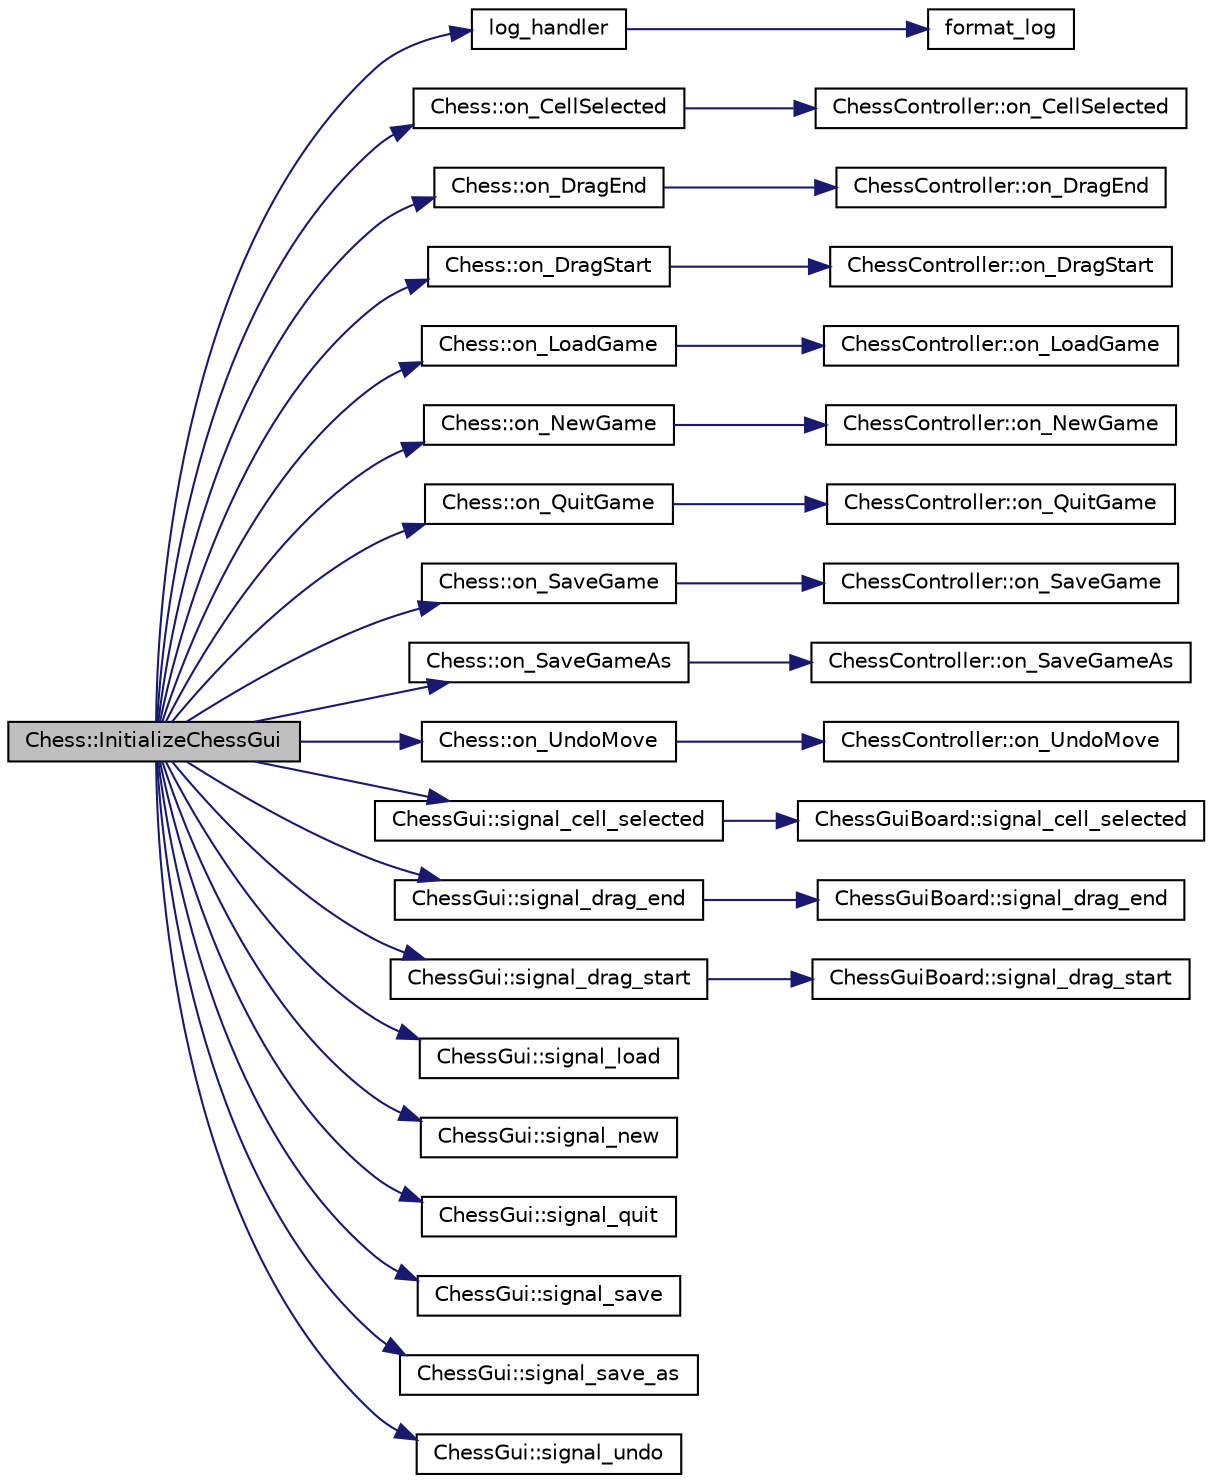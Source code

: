 digraph G
{
  bgcolor="transparent";
  edge [fontname="Helvetica",fontsize="10",labelfontname="Helvetica",labelfontsize="10"];
  node [fontname="Helvetica",fontsize="10",shape=record];
  rankdir=LR;
  Node1 [label="Chess::InitializeChessGui",height=0.2,width=0.4,color="black", fillcolor="grey75", style="filled" fontcolor="black"];
  Node1 -> Node2 [color="midnightblue",fontsize="10",style="solid",fontname="Helvetica"];
  Node2 [label="log_handler",height=0.2,width=0.4,color="black",URL="$dc/d1b/Chess_8h.html#af1a61711c87eb984838217c870b5d8f4",tooltip="Log handler to be set to g_log user_data must be a valid pointer to an initiated ChessGui."];
  Node2 -> Node3 [color="midnightblue",fontsize="10",style="solid",fontname="Helvetica"];
  Node3 [label="format_log",height=0.2,width=0.4,color="black",URL="$d1/dec/Chess_8cpp.html#a261d0d0cba07cf3ec4721ec6dfb86799"];
  Node1 -> Node4 [color="midnightblue",fontsize="10",style="solid",fontname="Helvetica"];
  Node4 [label="Chess::on_CellSelected",height=0.2,width=0.4,color="black",URL="$de/db7/classChess.html#acb639bfd7846a55abaf458999f7ceb7b",tooltip="Connected to (activated by) ChessGui::signal_cell_selected()"];
  Node4 -> Node5 [color="midnightblue",fontsize="10",style="solid",fontname="Helvetica"];
  Node5 [label="ChessController::on_CellSelected",height=0.2,width=0.4,color="black",URL="$dd/ded/classChessController.html#a2ad6993c0d55cb680d9040e495c8813d",tooltip="Indicate to the player that the user clicked on the given row and column with the mouse..."];
  Node1 -> Node6 [color="midnightblue",fontsize="10",style="solid",fontname="Helvetica"];
  Node6 [label="Chess::on_DragEnd",height=0.2,width=0.4,color="black",URL="$de/db7/classChess.html#ad1b7db45c84c9ae49feefe10768bbe1f"];
  Node6 -> Node7 [color="midnightblue",fontsize="10",style="solid",fontname="Helvetica"];
  Node7 [label="ChessController::on_DragEnd",height=0.2,width=0.4,color="black",URL="$dd/ded/classChessController.html#a51542c89c57fde55835b684d3ac207a2"];
  Node1 -> Node8 [color="midnightblue",fontsize="10",style="solid",fontname="Helvetica"];
  Node8 [label="Chess::on_DragStart",height=0.2,width=0.4,color="black",URL="$de/db7/classChess.html#a87201a57dabb77d6806d23cb871cb5a9"];
  Node8 -> Node9 [color="midnightblue",fontsize="10",style="solid",fontname="Helvetica"];
  Node9 [label="ChessController::on_DragStart",height=0.2,width=0.4,color="black",URL="$dd/ded/classChessController.html#a896389e6a842346e0709cb4138a1bf26"];
  Node1 -> Node10 [color="midnightblue",fontsize="10",style="solid",fontname="Helvetica"];
  Node10 [label="Chess::on_LoadGame",height=0.2,width=0.4,color="black",URL="$de/db7/classChess.html#adffbdf2a8222eab6a3fc54d0263876d3",tooltip="Connected to (activated by) ChessGui::signal_load_selected()"];
  Node10 -> Node11 [color="midnightblue",fontsize="10",style="solid",fontname="Helvetica"];
  Node11 [label="ChessController::on_LoadGame",height=0.2,width=0.4,color="black",URL="$dd/ded/classChessController.html#a60ec07fa81ac3069a19216e4d7a4f754",tooltip="Handle when the user selected the load game button."];
  Node1 -> Node12 [color="midnightblue",fontsize="10",style="solid",fontname="Helvetica"];
  Node12 [label="Chess::on_NewGame",height=0.2,width=0.4,color="black",URL="$de/db7/classChess.html#ac6afdf0d95f9946a22917c317f7f1711",tooltip="Connected to (activated by) ChessGui::signal_new_selected()"];
  Node12 -> Node13 [color="midnightblue",fontsize="10",style="solid",fontname="Helvetica"];
  Node13 [label="ChessController::on_NewGame",height=0.2,width=0.4,color="black",URL="$dd/ded/classChessController.html#a456a00be5d2488d3a8c5c1fe50997f5b",tooltip="Handle when the user selected the new game button."];
  Node1 -> Node14 [color="midnightblue",fontsize="10",style="solid",fontname="Helvetica"];
  Node14 [label="Chess::on_QuitGame",height=0.2,width=0.4,color="black",URL="$de/db7/classChess.html#ac202f329bb33ed34ac4a02bf8639f06c",tooltip="Connected to (activated by) ChessGui::signal_quit_selected()"];
  Node14 -> Node15 [color="midnightblue",fontsize="10",style="solid",fontname="Helvetica"];
  Node15 [label="ChessController::on_QuitGame",height=0.2,width=0.4,color="black",URL="$dd/ded/classChessController.html#a0ecd2c06828b0420b38b2184a759dacf",tooltip="Handle when the user selects to quit the game, either through the quit button, the close X button..."];
  Node1 -> Node16 [color="midnightblue",fontsize="10",style="solid",fontname="Helvetica"];
  Node16 [label="Chess::on_SaveGame",height=0.2,width=0.4,color="black",URL="$de/db7/classChess.html#a17c63029cad834f7723210affe936dee",tooltip="Connected to (activated by) ChessGui::signal_save_selected()"];
  Node16 -> Node17 [color="midnightblue",fontsize="10",style="solid",fontname="Helvetica"];
  Node17 [label="ChessController::on_SaveGame",height=0.2,width=0.4,color="black",URL="$dd/ded/classChessController.html#a21b87eafcf015c8b71517f608dda50f0",tooltip="Handle when the user selected the save game button."];
  Node1 -> Node18 [color="midnightblue",fontsize="10",style="solid",fontname="Helvetica"];
  Node18 [label="Chess::on_SaveGameAs",height=0.2,width=0.4,color="black",URL="$de/db7/classChess.html#a0682aee39c6b99997a3e527e7156ccf0",tooltip="Connected to (activated by) ChessGui::signal_save_as_selected()"];
  Node18 -> Node19 [color="midnightblue",fontsize="10",style="solid",fontname="Helvetica"];
  Node19 [label="ChessController::on_SaveGameAs",height=0.2,width=0.4,color="black",URL="$dd/ded/classChessController.html#a0f5578ed3b739f5e424e073a99947790",tooltip="Handle when the user selected the save game as button."];
  Node1 -> Node20 [color="midnightblue",fontsize="10",style="solid",fontname="Helvetica"];
  Node20 [label="Chess::on_UndoMove",height=0.2,width=0.4,color="black",URL="$de/db7/classChess.html#aaa5f0f2b3d0a27e812893184fcd83f03",tooltip="Connected to (activated by) ChessGui::signal_undo_selected()"];
  Node20 -> Node21 [color="midnightblue",fontsize="10",style="solid",fontname="Helvetica"];
  Node21 [label="ChessController::on_UndoMove",height=0.2,width=0.4,color="black",URL="$dd/ded/classChessController.html#a46f45223326492b0264708837d740990",tooltip="Handle when the user selected the undo move button."];
  Node1 -> Node22 [color="midnightblue",fontsize="10",style="solid",fontname="Helvetica"];
  Node22 [label="ChessGui::signal_cell_selected",height=0.2,width=0.4,color="black",URL="$d8/d20/classChessGui.html#a341b46a01edcd65f47deb4e0e2e081d2",tooltip="emited when a butten is pressed over a square"];
  Node22 -> Node23 [color="midnightblue",fontsize="10",style="solid",fontname="Helvetica"];
  Node23 [label="ChessGuiBoard::signal_cell_selected",height=0.2,width=0.4,color="black",URL="$d3/da9/classChessGuiBoard.html#a7cd56f0da9942720e166f4f9a2563082",tooltip="emited when a butten is pressed over a square"];
  Node1 -> Node24 [color="midnightblue",fontsize="10",style="solid",fontname="Helvetica"];
  Node24 [label="ChessGui::signal_drag_end",height=0.2,width=0.4,color="black",URL="$d8/d20/classChessGui.html#ab9b88d59d1863782017c50533bc3652a",tooltip="emited after a drag has been initiated and the button has been released"];
  Node24 -> Node25 [color="midnightblue",fontsize="10",style="solid",fontname="Helvetica"];
  Node25 [label="ChessGuiBoard::signal_drag_end",height=0.2,width=0.4,color="black",URL="$d3/da9/classChessGuiBoard.html#ac5a6fbe10580b9162c71741a79d2efe3",tooltip="emited after a drag has been initiated and the button has been released"];
  Node1 -> Node26 [color="midnightblue",fontsize="10",style="solid",fontname="Helvetica"];
  Node26 [label="ChessGui::signal_drag_start",height=0.2,width=0.4,color="black",URL="$d8/d20/classChessGui.html#a6cfe4d6efa7580f730c8e95871269817",tooltip="emited when button 1 is pressed, held, and then the mouse is moved"];
  Node26 -> Node27 [color="midnightblue",fontsize="10",style="solid",fontname="Helvetica"];
  Node27 [label="ChessGuiBoard::signal_drag_start",height=0.2,width=0.4,color="black",URL="$d3/da9/classChessGuiBoard.html#ac96c5e3eee573606587ee5523c4e137a",tooltip="emited when button 1 is pressed, held, and then the mouse is moved"];
  Node1 -> Node28 [color="midnightblue",fontsize="10",style="solid",fontname="Helvetica"];
  Node28 [label="ChessGui::signal_load",height=0.2,width=0.4,color="black",URL="$d8/d20/classChessGui.html#a94cbc08fdf5d4599ac1ec79948944c6f",tooltip="Emited when Load Game is selected."];
  Node1 -> Node29 [color="midnightblue",fontsize="10",style="solid",fontname="Helvetica"];
  Node29 [label="ChessGui::signal_new",height=0.2,width=0.4,color="black",URL="$d8/d20/classChessGui.html#a4a9c2e3eeda903a52b795da22dc8358e",tooltip="Emited when New Game is selected."];
  Node1 -> Node30 [color="midnightblue",fontsize="10",style="solid",fontname="Helvetica"];
  Node30 [label="ChessGui::signal_quit",height=0.2,width=0.4,color="black",URL="$d8/d20/classChessGui.html#a3f6f95f6e892f632af1ea13cc95dc810",tooltip="Emited when Quit Game is selected."];
  Node1 -> Node31 [color="midnightblue",fontsize="10",style="solid",fontname="Helvetica"];
  Node31 [label="ChessGui::signal_save",height=0.2,width=0.4,color="black",URL="$d8/d20/classChessGui.html#aec31c85844f434387c492eb34329035e",tooltip="Emited when Save Game is selected."];
  Node1 -> Node32 [color="midnightblue",fontsize="10",style="solid",fontname="Helvetica"];
  Node32 [label="ChessGui::signal_save_as",height=0.2,width=0.4,color="black",URL="$d8/d20/classChessGui.html#a9b5c427970a58da1aebdc8bee1d4b0f8",tooltip="Emited when Save Game As is selected."];
  Node1 -> Node33 [color="midnightblue",fontsize="10",style="solid",fontname="Helvetica"];
  Node33 [label="ChessGui::signal_undo",height=0.2,width=0.4,color="black",URL="$d8/d20/classChessGui.html#aa7c1ed6159406ec31f5a29e5eacfa51d",tooltip="Emited when Undo Move is selected."];
}
